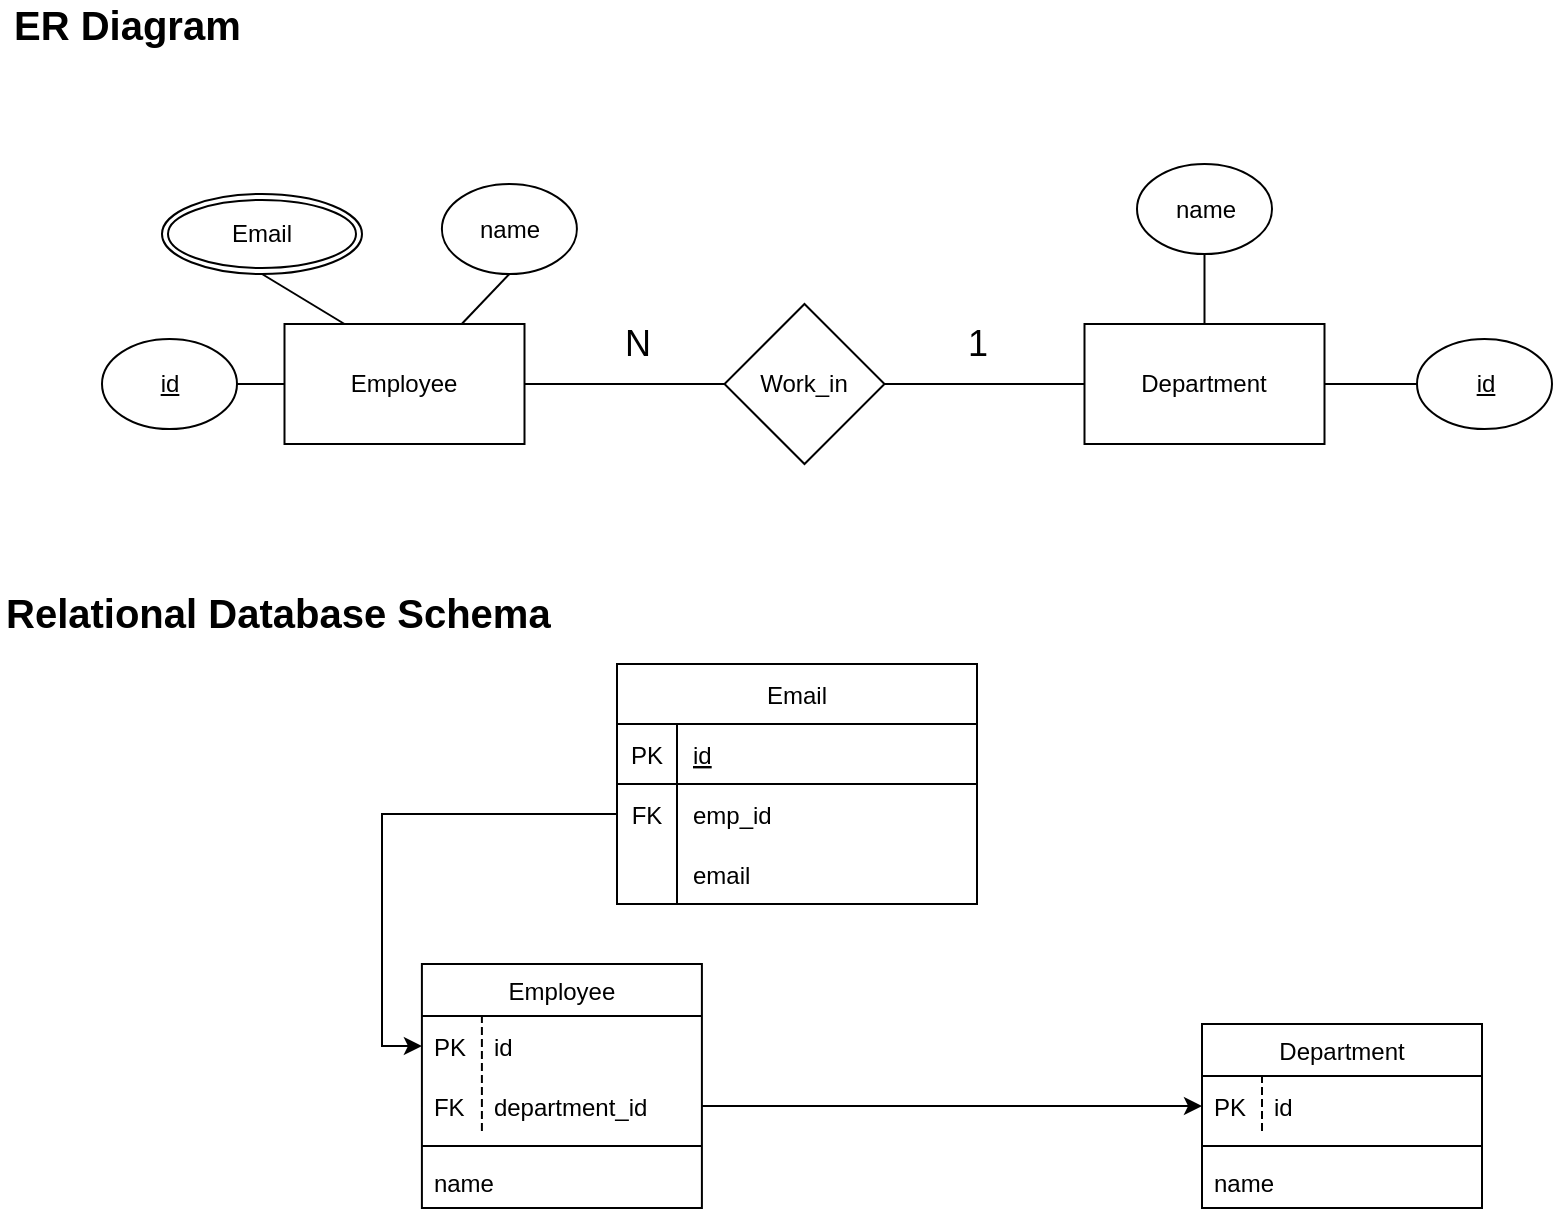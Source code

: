 <mxfile version="15.6.2" type="device"><diagram id="FdIk1D2Yl6Cpk6KGLELd" name="Page-1"><mxGraphModel dx="1426" dy="825" grid="0" gridSize="10" guides="1" tooltips="1" connect="1" arrows="1" fold="1" page="1" pageScale="1" pageWidth="1169" pageHeight="827" math="0" shadow="0"><root><mxCell id="0"/><mxCell id="1" parent="0"/><mxCell id="1MNFOQTv2aJggGI_Kpmn-1" value="Department" style="rounded=0;whiteSpace=wrap;html=1;" parent="1" vertex="1"><mxGeometry x="661.25" y="270" width="120" height="60" as="geometry"/></mxCell><mxCell id="1MNFOQTv2aJggGI_Kpmn-4" style="edgeStyle=orthogonalEdgeStyle;rounded=0;orthogonalLoop=1;jettySize=auto;html=1;exitX=1;exitY=0.5;exitDx=0;exitDy=0;entryX=0;entryY=0.5;entryDx=0;entryDy=0;endArrow=none;endFill=0;" parent="1" source="1MNFOQTv2aJggGI_Kpmn-2" target="1MNFOQTv2aJggGI_Kpmn-3" edge="1"><mxGeometry relative="1" as="geometry"/></mxCell><mxCell id="1MNFOQTv2aJggGI_Kpmn-2" value="Employee" style="rounded=0;whiteSpace=wrap;html=1;" parent="1" vertex="1"><mxGeometry x="261.25" y="270" width="120" height="60" as="geometry"/></mxCell><mxCell id="1MNFOQTv2aJggGI_Kpmn-5" style="edgeStyle=orthogonalEdgeStyle;rounded=0;orthogonalLoop=1;jettySize=auto;html=1;exitX=1;exitY=0.5;exitDx=0;exitDy=0;entryX=0;entryY=0.5;entryDx=0;entryDy=0;endArrow=none;endFill=0;" parent="1" source="1MNFOQTv2aJggGI_Kpmn-3" target="1MNFOQTv2aJggGI_Kpmn-1" edge="1"><mxGeometry relative="1" as="geometry"/></mxCell><mxCell id="1MNFOQTv2aJggGI_Kpmn-3" value="Work_in" style="rhombus;whiteSpace=wrap;html=1;" parent="1" vertex="1"><mxGeometry x="481.25" y="260" width="80" height="80" as="geometry"/></mxCell><mxCell id="1MNFOQTv2aJggGI_Kpmn-18" style="edgeStyle=none;rounded=0;orthogonalLoop=1;jettySize=auto;html=1;exitX=1;exitY=0.5;exitDx=0;exitDy=0;entryX=0;entryY=0.5;entryDx=0;entryDy=0;endArrow=none;endFill=0;" parent="1" source="1MNFOQTv2aJggGI_Kpmn-6" target="1MNFOQTv2aJggGI_Kpmn-2" edge="1"><mxGeometry relative="1" as="geometry"/></mxCell><mxCell id="1MNFOQTv2aJggGI_Kpmn-6" value="id" style="ellipse;whiteSpace=wrap;html=1;fontStyle=4" parent="1" vertex="1"><mxGeometry x="170" y="277.5" width="67.5" height="45" as="geometry"/></mxCell><mxCell id="1MNFOQTv2aJggGI_Kpmn-16" style="rounded=0;orthogonalLoop=1;jettySize=auto;html=1;exitX=0.5;exitY=1;exitDx=0;exitDy=0;endArrow=none;endFill=0;" parent="1" source="1MNFOQTv2aJggGI_Kpmn-7" target="1MNFOQTv2aJggGI_Kpmn-2" edge="1"><mxGeometry relative="1" as="geometry"/></mxCell><mxCell id="1MNFOQTv2aJggGI_Kpmn-7" value="name" style="ellipse;whiteSpace=wrap;html=1;" parent="1" vertex="1"><mxGeometry x="339.95" y="200" width="67.5" height="45" as="geometry"/></mxCell><mxCell id="1MNFOQTv2aJggGI_Kpmn-24" style="edgeStyle=none;rounded=0;orthogonalLoop=1;jettySize=auto;html=1;exitX=0;exitY=0.5;exitDx=0;exitDy=0;entryX=1;entryY=0.5;entryDx=0;entryDy=0;endArrow=none;endFill=0;" parent="1" source="1MNFOQTv2aJggGI_Kpmn-8" target="1MNFOQTv2aJggGI_Kpmn-1" edge="1"><mxGeometry relative="1" as="geometry"/></mxCell><mxCell id="1MNFOQTv2aJggGI_Kpmn-8" value="id" style="ellipse;whiteSpace=wrap;html=1;fontStyle=4" parent="1" vertex="1"><mxGeometry x="827.5" y="277.5" width="67.5" height="45" as="geometry"/></mxCell><mxCell id="1MNFOQTv2aJggGI_Kpmn-25" style="edgeStyle=none;rounded=0;orthogonalLoop=1;jettySize=auto;html=1;exitX=0.5;exitY=1;exitDx=0;exitDy=0;entryX=0.5;entryY=0;entryDx=0;entryDy=0;endArrow=none;endFill=0;" parent="1" source="1MNFOQTv2aJggGI_Kpmn-9" target="1MNFOQTv2aJggGI_Kpmn-1" edge="1"><mxGeometry relative="1" as="geometry"/></mxCell><mxCell id="1MNFOQTv2aJggGI_Kpmn-9" value="name" style="ellipse;whiteSpace=wrap;html=1;" parent="1" vertex="1"><mxGeometry x="687.5" y="190" width="67.5" height="45" as="geometry"/></mxCell><mxCell id="1MNFOQTv2aJggGI_Kpmn-19" value="1" style="text;html=1;strokeColor=none;fillColor=none;align=center;verticalAlign=middle;whiteSpace=wrap;rounded=0;fontSize=18;" parent="1" vertex="1"><mxGeometry x="587.5" y="270" width="40" height="20" as="geometry"/></mxCell><mxCell id="1MNFOQTv2aJggGI_Kpmn-20" value="N" style="text;html=1;strokeColor=none;fillColor=none;align=center;verticalAlign=middle;whiteSpace=wrap;rounded=0;fontSize=18;" parent="1" vertex="1"><mxGeometry x="417.5" y="270" width="40" height="20" as="geometry"/></mxCell><mxCell id="1MNFOQTv2aJggGI_Kpmn-27" value="Employee" style="swimlane;fontStyle=0;childLayout=stackLayout;horizontal=1;startSize=26;horizontalStack=0;resizeParent=1;resizeParentMax=0;resizeLast=0;collapsible=1;marginBottom=0;shadow=0;strokeColor=#000000;" parent="1" vertex="1"><mxGeometry x="329.95" y="590" width="140" height="122" as="geometry"/></mxCell><mxCell id="1MNFOQTv2aJggGI_Kpmn-66" value="id" style="shape=partialRectangle;fillColor=none;align=left;verticalAlign=middle;strokeColor=none;spacingLeft=34;rotatable=0;points=[[0,0.5],[1,0.5]];portConstraint=eastwest;dropTarget=0;shadow=0;" parent="1MNFOQTv2aJggGI_Kpmn-27" vertex="1"><mxGeometry y="26" width="140" height="30" as="geometry"/></mxCell><mxCell id="1MNFOQTv2aJggGI_Kpmn-67" value="PK" style="shape=partialRectangle;top=0;left=0;bottom=0;fillColor=none;stokeWidth=1;dashed=1;align=left;verticalAlign=middle;spacingLeft=4;spacingRight=4;overflow=hidden;rotatable=0;points=[];portConstraint=eastwest;part=1;" parent="1MNFOQTv2aJggGI_Kpmn-66" vertex="1" connectable="0"><mxGeometry width="30" height="30" as="geometry"/></mxCell><mxCell id="1MNFOQTv2aJggGI_Kpmn-68" value="department_id" style="shape=partialRectangle;fillColor=none;align=left;verticalAlign=middle;strokeColor=none;spacingLeft=34;rotatable=0;points=[[0,0.5],[1,0.5]];portConstraint=eastwest;dropTarget=0;shadow=0;perimeterSpacing=0;" parent="1MNFOQTv2aJggGI_Kpmn-27" vertex="1"><mxGeometry y="56" width="140" height="30" as="geometry"/></mxCell><mxCell id="1MNFOQTv2aJggGI_Kpmn-69" value="FK" style="shape=partialRectangle;top=0;left=0;bottom=0;fillColor=none;stokeWidth=1;dashed=1;align=left;verticalAlign=middle;spacingLeft=4;spacingRight=4;overflow=hidden;rotatable=0;points=[];portConstraint=eastwest;part=1;" parent="1MNFOQTv2aJggGI_Kpmn-68" vertex="1" connectable="0"><mxGeometry width="30" height="30" as="geometry"/></mxCell><mxCell id="1MNFOQTv2aJggGI_Kpmn-71" value="" style="line;strokeWidth=1;rotatable=0;dashed=0;labelPosition=right;align=left;verticalAlign=middle;spacingTop=0;spacingLeft=6;points=[];portConstraint=eastwest;shadow=0;" parent="1MNFOQTv2aJggGI_Kpmn-27" vertex="1"><mxGeometry y="86" width="140" height="10" as="geometry"/></mxCell><mxCell id="1MNFOQTv2aJggGI_Kpmn-29" value="name" style="text;strokeColor=none;fillColor=none;align=left;verticalAlign=top;spacingLeft=4;spacingRight=4;overflow=hidden;rotatable=0;points=[[0,0.5],[1,0.5]];portConstraint=eastwest;" parent="1MNFOQTv2aJggGI_Kpmn-27" vertex="1"><mxGeometry y="96" width="140" height="26" as="geometry"/></mxCell><mxCell id="1MNFOQTv2aJggGI_Kpmn-35" value="Department" style="swimlane;fontStyle=0;childLayout=stackLayout;horizontal=1;startSize=26;horizontalStack=0;resizeParent=1;resizeParentMax=0;resizeLast=0;collapsible=1;marginBottom=0;shadow=0;strokeColor=#000000;" parent="1" vertex="1"><mxGeometry x="720" y="620" width="140" height="92" as="geometry"><mxRectangle x="419.7" y="550" width="100" height="26" as="alternateBounds"/></mxGeometry></mxCell><mxCell id="1MNFOQTv2aJggGI_Kpmn-72" value="id" style="shape=partialRectangle;fillColor=none;align=left;verticalAlign=middle;strokeColor=none;spacingLeft=34;rotatable=0;points=[[0,0.5],[1,0.5]];portConstraint=eastwest;dropTarget=0;shadow=0;" parent="1MNFOQTv2aJggGI_Kpmn-35" vertex="1"><mxGeometry y="26" width="140" height="30" as="geometry"/></mxCell><mxCell id="1MNFOQTv2aJggGI_Kpmn-73" value="PK" style="shape=partialRectangle;top=0;left=0;bottom=0;fillColor=none;stokeWidth=1;dashed=1;align=left;verticalAlign=middle;spacingLeft=4;spacingRight=4;overflow=hidden;rotatable=0;points=[];portConstraint=eastwest;part=1;" parent="1MNFOQTv2aJggGI_Kpmn-72" vertex="1" connectable="0"><mxGeometry width="30" height="30" as="geometry"/></mxCell><mxCell id="1MNFOQTv2aJggGI_Kpmn-100" value="" style="line;strokeWidth=1;rotatable=0;dashed=0;labelPosition=right;align=left;verticalAlign=middle;spacingTop=0;spacingLeft=6;points=[];portConstraint=eastwest;shadow=0;" parent="1MNFOQTv2aJggGI_Kpmn-35" vertex="1"><mxGeometry y="56" width="140" height="10" as="geometry"/></mxCell><mxCell id="1MNFOQTv2aJggGI_Kpmn-37" value="name" style="text;strokeColor=none;fillColor=none;align=left;verticalAlign=top;spacingLeft=4;spacingRight=4;overflow=hidden;rotatable=0;points=[[0,0.5],[1,0.5]];portConstraint=eastwest;" parent="1MNFOQTv2aJggGI_Kpmn-35" vertex="1"><mxGeometry y="66" width="140" height="26" as="geometry"/></mxCell><mxCell id="1MNFOQTv2aJggGI_Kpmn-70" style="edgeStyle=orthogonalEdgeStyle;rounded=0;orthogonalLoop=1;jettySize=auto;html=1;exitX=1;exitY=0.5;exitDx=0;exitDy=0;entryX=0;entryY=0.5;entryDx=0;entryDy=0;endArrow=classic;endFill=1;" parent="1" source="1MNFOQTv2aJggGI_Kpmn-68" target="1MNFOQTv2aJggGI_Kpmn-72" edge="1"><mxGeometry relative="1" as="geometry"><mxPoint x="529.7" y="689" as="targetPoint"/></mxGeometry></mxCell><mxCell id="1MNFOQTv2aJggGI_Kpmn-81" value="Email" style="shape=table;startSize=30;container=1;collapsible=1;childLayout=tableLayout;fixedRows=1;rowLines=0;fontStyle=0;align=center;resizeLast=1;shadow=0;strokeColor=#000000;" parent="1" vertex="1"><mxGeometry x="427.5" y="440" width="180" height="120" as="geometry"/></mxCell><mxCell id="1MNFOQTv2aJggGI_Kpmn-82" value="" style="shape=partialRectangle;collapsible=0;dropTarget=0;pointerEvents=0;fillColor=none;top=0;left=0;bottom=1;right=0;points=[[0,0.5],[1,0.5]];portConstraint=eastwest;" parent="1MNFOQTv2aJggGI_Kpmn-81" vertex="1"><mxGeometry y="30" width="180" height="30" as="geometry"/></mxCell><mxCell id="1MNFOQTv2aJggGI_Kpmn-83" value="PK" style="shape=partialRectangle;connectable=0;fillColor=none;top=0;left=0;bottom=0;right=0;fontStyle=0;overflow=hidden;" parent="1MNFOQTv2aJggGI_Kpmn-82" vertex="1"><mxGeometry width="30" height="30" as="geometry"><mxRectangle width="30" height="30" as="alternateBounds"/></mxGeometry></mxCell><mxCell id="1MNFOQTv2aJggGI_Kpmn-84" value="id" style="shape=partialRectangle;connectable=0;fillColor=none;top=0;left=0;bottom=0;right=0;align=left;spacingLeft=6;fontStyle=4;overflow=hidden;" parent="1MNFOQTv2aJggGI_Kpmn-82" vertex="1"><mxGeometry x="30" width="150" height="30" as="geometry"><mxRectangle width="150" height="30" as="alternateBounds"/></mxGeometry></mxCell><mxCell id="1MNFOQTv2aJggGI_Kpmn-85" value="" style="shape=partialRectangle;collapsible=0;dropTarget=0;pointerEvents=0;fillColor=none;top=0;left=0;bottom=0;right=0;points=[[0,0.5],[1,0.5]];portConstraint=eastwest;" parent="1MNFOQTv2aJggGI_Kpmn-81" vertex="1"><mxGeometry y="60" width="180" height="30" as="geometry"/></mxCell><mxCell id="1MNFOQTv2aJggGI_Kpmn-86" value="FK" style="shape=partialRectangle;connectable=0;fillColor=none;top=0;left=0;bottom=0;right=0;editable=1;overflow=hidden;" parent="1MNFOQTv2aJggGI_Kpmn-85" vertex="1"><mxGeometry width="30" height="30" as="geometry"><mxRectangle width="30" height="30" as="alternateBounds"/></mxGeometry></mxCell><mxCell id="1MNFOQTv2aJggGI_Kpmn-87" value="emp_id" style="shape=partialRectangle;connectable=0;fillColor=none;top=0;left=0;bottom=0;right=0;align=left;spacingLeft=6;overflow=hidden;" parent="1MNFOQTv2aJggGI_Kpmn-85" vertex="1"><mxGeometry x="30" width="150" height="30" as="geometry"><mxRectangle width="150" height="30" as="alternateBounds"/></mxGeometry></mxCell><mxCell id="1MNFOQTv2aJggGI_Kpmn-88" value="" style="shape=partialRectangle;collapsible=0;dropTarget=0;pointerEvents=0;fillColor=none;top=0;left=0;bottom=0;right=0;points=[[0,0.5],[1,0.5]];portConstraint=eastwest;" parent="1MNFOQTv2aJggGI_Kpmn-81" vertex="1"><mxGeometry y="90" width="180" height="30" as="geometry"/></mxCell><mxCell id="1MNFOQTv2aJggGI_Kpmn-89" value="" style="shape=partialRectangle;connectable=0;fillColor=none;top=0;left=0;bottom=0;right=0;editable=1;overflow=hidden;" parent="1MNFOQTv2aJggGI_Kpmn-88" vertex="1"><mxGeometry width="30" height="30" as="geometry"><mxRectangle width="30" height="30" as="alternateBounds"/></mxGeometry></mxCell><mxCell id="1MNFOQTv2aJggGI_Kpmn-90" value="email" style="shape=partialRectangle;connectable=0;fillColor=none;top=0;left=0;bottom=0;right=0;align=left;spacingLeft=6;overflow=hidden;" parent="1MNFOQTv2aJggGI_Kpmn-88" vertex="1"><mxGeometry x="30" width="150" height="30" as="geometry"><mxRectangle width="150" height="30" as="alternateBounds"/></mxGeometry></mxCell><mxCell id="1MNFOQTv2aJggGI_Kpmn-94" style="edgeStyle=orthogonalEdgeStyle;rounded=0;orthogonalLoop=1;jettySize=auto;html=1;exitX=0;exitY=0.5;exitDx=0;exitDy=0;entryX=0;entryY=0.5;entryDx=0;entryDy=0;endArrow=classic;endFill=1;" parent="1" source="1MNFOQTv2aJggGI_Kpmn-85" target="1MNFOQTv2aJggGI_Kpmn-66" edge="1"><mxGeometry relative="1" as="geometry"/></mxCell><mxCell id="1MNFOQTv2aJggGI_Kpmn-99" style="edgeStyle=none;rounded=0;orthogonalLoop=1;jettySize=auto;html=1;exitX=0.5;exitY=1;exitDx=0;exitDy=0;entryX=0.25;entryY=0;entryDx=0;entryDy=0;endArrow=none;endFill=0;" parent="1" source="1MNFOQTv2aJggGI_Kpmn-96" target="1MNFOQTv2aJggGI_Kpmn-2" edge="1"><mxGeometry relative="1" as="geometry"/></mxCell><mxCell id="1MNFOQTv2aJggGI_Kpmn-96" value="Email" style="ellipse;shape=doubleEllipse;margin=3;whiteSpace=wrap;html=1;align=center;shadow=0;strokeColor=#000000;" parent="1" vertex="1"><mxGeometry x="200" y="205" width="100" height="40" as="geometry"/></mxCell><mxCell id="1MNFOQTv2aJggGI_Kpmn-102" value="ER Diagram" style="text;html=1;strokeColor=none;fillColor=none;align=left;verticalAlign=middle;whiteSpace=wrap;rounded=0;shadow=0;fontSize=20;fontStyle=1" parent="1" vertex="1"><mxGeometry x="123.75" y="110" width="160" height="20" as="geometry"/></mxCell><mxCell id="1MNFOQTv2aJggGI_Kpmn-103" value="Relational Database Schema" style="text;html=1;strokeColor=none;fillColor=none;align=left;verticalAlign=middle;whiteSpace=wrap;rounded=0;shadow=0;fontSize=20;fontStyle=1" parent="1" vertex="1"><mxGeometry x="119.95" y="403.5" width="287.5" height="20" as="geometry"/></mxCell></root></mxGraphModel></diagram></mxfile>